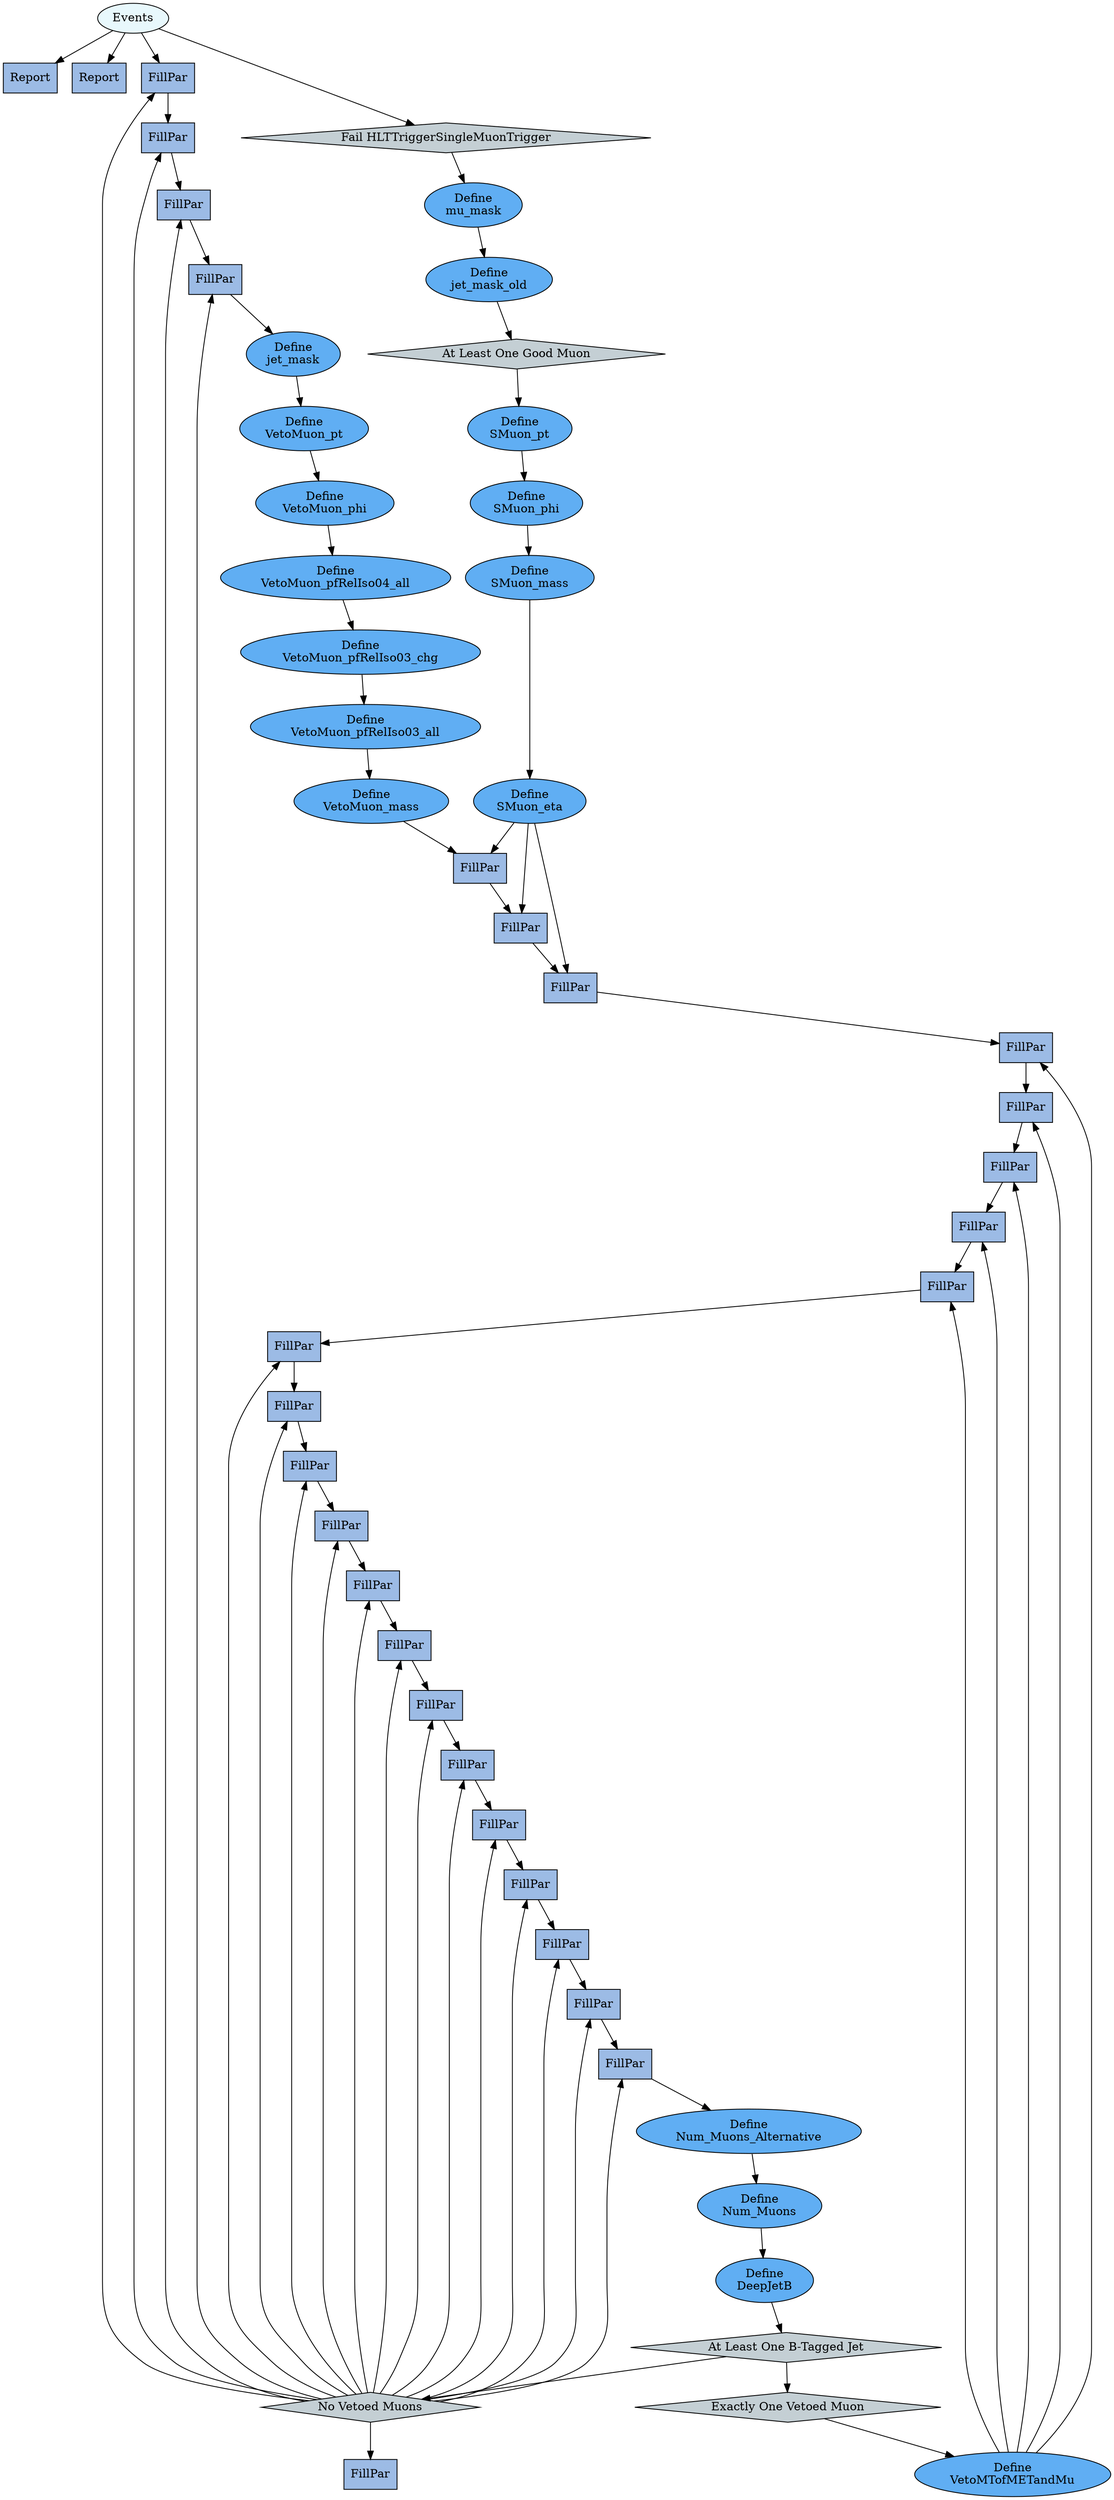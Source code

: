 digraph {
	1 [label="Report", style="filled", fillcolor="#9cbbe5", shape="box"];
	0 [label="Events", style="filled", fillcolor="#e8f8fc", shape="oval"];
	2 [label="Report", style="filled", fillcolor="#9cbbe5", shape="box"];
	0 [label="Events", style="filled", fillcolor="#e8f8fc", shape="oval"];
	3 [label="FillPar", style="filled", fillcolor="#9cbbe5", shape="box"];
	40 [label="No Vetoed Muons", style="filled", fillcolor="#c4cfd4", shape="diamond"];
	36 [label="At Least One B-Tagged Jet", style="filled", fillcolor="#c4cfd4", shape="diamond"];
	37 [label="Define
DeepJetB", style="filled", fillcolor="#60aef3", shape="oval"];
	38 [label="Define
Num_Muons", style="filled", fillcolor="#60aef3", shape="oval"];
	39 [label="Define
Num_Muons_Alternative", style="filled", fillcolor="#60aef3", shape="oval"];
	8 [label="At Least Two Jets", style="filled", fillcolor="#c4cfd4", shape="diamond"];
	9 [label="Define
Ht", style="filled", fillcolor="#60aef3", shape="oval"];
	10 [label="Define
MTofMETandMu", style="filled", fillcolor="#60aef3", shape="oval"];
	11 [label="Define
MediumBJetMask", style="filled", fillcolor="#60aef3", shape="oval"];
	12 [label="Define
Num_BTaggedJets", style="filled", fillcolor="#60aef3", shape="oval"];
	13 [label="Define
Num_Jets", style="filled", fillcolor="#60aef3", shape="oval"];
	14 [label="Define
SJet1_eta", style="filled", fillcolor="#60aef3", shape="oval"];
	15 [label="Define
SJet1_phi", style="filled", fillcolor="#60aef3", shape="oval"];
	16 [label="Define
SJet1_pt", style="filled", fillcolor="#60aef3", shape="oval"];
	17 [label="Define
SJet2_eta", style="filled", fillcolor="#60aef3", shape="oval"];
	18 [label="Define
SJet2_phi", style="filled", fillcolor="#60aef3", shape="oval"];
	19 [label="Define
SJet2_pt", style="filled", fillcolor="#60aef3", shape="oval"];
	20 [label="Define
SJet_btagDeepFlavB", style="filled", fillcolor="#60aef3", shape="oval"];
	21 [label="Define
SMuon_eta", style="filled", fillcolor="#60aef3", shape="oval"];
	22 [label="Define
SMuon_mass", style="filled", fillcolor="#60aef3", shape="oval"];
	23 [label="Define
SMuon_pfRelIso03_all", style="filled", fillcolor="#60aef3", shape="oval"];
	24 [label="Define
SMuon_pfRelIso03_chg", style="filled", fillcolor="#60aef3", shape="oval"];
	25 [label="Define
SMuon_pfRelIso04_all", style="filled", fillcolor="#60aef3", shape="oval"];
	26 [label="Define
SMuon_phi", style="filled", fillcolor="#60aef3", shape="oval"];
	27 [label="Define
SMuon_pt", style="filled", fillcolor="#60aef3", shape="oval"];
	28 [label="Define
VetoMuon_eta", style="filled", fillcolor="#60aef3", shape="oval"];
	29 [label="Define
VetoMuon_mass", style="filled", fillcolor="#60aef3", shape="oval"];
	30 [label="Define
VetoMuon_pfRelIso03_all", style="filled", fillcolor="#60aef3", shape="oval"];
	31 [label="Define
VetoMuon_pfRelIso03_chg", style="filled", fillcolor="#60aef3", shape="oval"];
	32 [label="Define
VetoMuon_pfRelIso04_all", style="filled", fillcolor="#60aef3", shape="oval"];
	33 [label="Define
VetoMuon_phi", style="filled", fillcolor="#60aef3", shape="oval"];
	34 [label="Define
VetoMuon_pt", style="filled", fillcolor="#60aef3", shape="oval"];
	35 [label="Define
jet_mask", style="filled", fillcolor="#60aef3", shape="oval"];
	5 [label="Exactly One Good Muon", style="filled", fillcolor="#c4cfd4", shape="diamond"];
	6 [label="Define
mu_mask", style="filled", fillcolor="#60aef3", shape="oval"];
	7 [label="Define
mu_veto", style="filled", fillcolor="#60aef3", shape="oval"];
	4 [label="HLTTriggerSingleMuonTrigger", style="filled", fillcolor="#c4cfd4", shape="diamond"];
	0 [label="Events", style="filled", fillcolor="#e8f8fc", shape="oval"];
	4 [label="FillPar", style="filled", fillcolor="#9cbbe5", shape="box"];
	5 [label="FillPar", style="filled", fillcolor="#9cbbe5", shape="box"];
	6 [label="FillPar", style="filled", fillcolor="#9cbbe5", shape="box"];
	7 [label="FillPar", style="filled", fillcolor="#9cbbe5", shape="box"];
	8 [label="FillPar", style="filled", fillcolor="#9cbbe5", shape="box"];
	9 [label="FillPar", style="filled", fillcolor="#9cbbe5", shape="box"];
	10 [label="FillPar", style="filled", fillcolor="#9cbbe5", shape="box"];
	11 [label="FillPar", style="filled", fillcolor="#9cbbe5", shape="box"];
	12 [label="FillPar", style="filled", fillcolor="#9cbbe5", shape="box"];
	13 [label="FillPar", style="filled", fillcolor="#9cbbe5", shape="box"];
	14 [label="FillPar", style="filled", fillcolor="#9cbbe5", shape="box"];
	15 [label="FillPar", style="filled", fillcolor="#9cbbe5", shape="box"];
	16 [label="FillPar", style="filled", fillcolor="#9cbbe5", shape="box"];
	17 [label="FillPar", style="filled", fillcolor="#9cbbe5", shape="box"];
	18 [label="FillPar", style="filled", fillcolor="#9cbbe5", shape="box"];
	19 [label="FillPar", style="filled", fillcolor="#9cbbe5", shape="box"];
	20 [label="FillPar", style="filled", fillcolor="#9cbbe5", shape="box"];
	21 [label="FillPar", style="filled", fillcolor="#9cbbe5", shape="box"];
	60 [label="Define
VetoMTofMETandMu", style="filled", fillcolor="#60aef3", shape="oval"];
	59 [label="Exactly One Vetoed Muon", style="filled", fillcolor="#c4cfd4", shape="diamond"];
	22 [label="FillPar", style="filled", fillcolor="#9cbbe5", shape="box"];
	23 [label="FillPar", style="filled", fillcolor="#9cbbe5", shape="box"];
	24 [label="FillPar", style="filled", fillcolor="#9cbbe5", shape="box"];
	25 [label="FillPar", style="filled", fillcolor="#9cbbe5", shape="box"];
	26 [label="FillPar", style="filled", fillcolor="#9cbbe5", shape="box"];
	70 [label="Define
SMuon_eta", style="filled", fillcolor="#60aef3", shape="oval"];
	71 [label="Define
SMuon_mass", style="filled", fillcolor="#60aef3", shape="oval"];
	72 [label="Define
SMuon_phi", style="filled", fillcolor="#60aef3", shape="oval"];
	73 [label="Define
SMuon_pt", style="filled", fillcolor="#60aef3", shape="oval"];
	67 [label="At Least One Good Muon", style="filled", fillcolor="#c4cfd4", shape="diamond"];
	68 [label="Define
jet_mask_old", style="filled", fillcolor="#60aef3", shape="oval"];
	69 [label="Define
mu_mask", style="filled", fillcolor="#60aef3", shape="oval"];
	66 [label="Fail HLTTriggerSingleMuonTrigger", style="filled", fillcolor="#c4cfd4", shape="diamond"];
	0 [label="Events", style="filled", fillcolor="#e8f8fc", shape="oval"];
	27 [label="FillPar", style="filled", fillcolor="#9cbbe5", shape="box"];
	28 [label="FillPar", style="filled", fillcolor="#9cbbe5", shape="box"];
	0 -> 1;
	0 -> 2;
	40 -> 3;
	36 -> 40;
	37 -> 36;
	38 -> 37;
	39 -> 38;
	8 -> 39;
	9 -> 8;
	10 -> 9;
	11 -> 10;
	12 -> 11;
	13 -> 12;
	14 -> 13;
	15 -> 14;
	16 -> 15;
	17 -> 16;
	18 -> 17;
	19 -> 18;
	20 -> 19;
	21 -> 20;
	22 -> 21;
	23 -> 22;
	24 -> 23;
	25 -> 24;
	26 -> 25;
	27 -> 26;
	28 -> 27;
	29 -> 28;
	30 -> 29;
	31 -> 30;
	32 -> 31;
	33 -> 32;
	34 -> 33;
	35 -> 34;
	5 -> 35;
	6 -> 5;
	7 -> 6;
	4 -> 7;
	0 -> 4;
	40 -> 4;
	40 -> 5;
	40 -> 6;
	40 -> 7;
	40 -> 8;
	40 -> 9;
	40 -> 10;
	40 -> 11;
	40 -> 12;
	40 -> 13;
	40 -> 14;
	40 -> 15;
	40 -> 16;
	40 -> 17;
	40 -> 18;
	40 -> 19;
	40 -> 20;
	60 -> 21;
	59 -> 60;
	36 -> 59;
	60 -> 22;
	60 -> 23;
	60 -> 24;
	60 -> 25;
	70 -> 26;
	71 -> 70;
	72 -> 71;
	73 -> 72;
	67 -> 73;
	68 -> 67;
	69 -> 68;
	66 -> 69;
	0 -> 66;
	70 -> 27;
	70 -> 28;
}